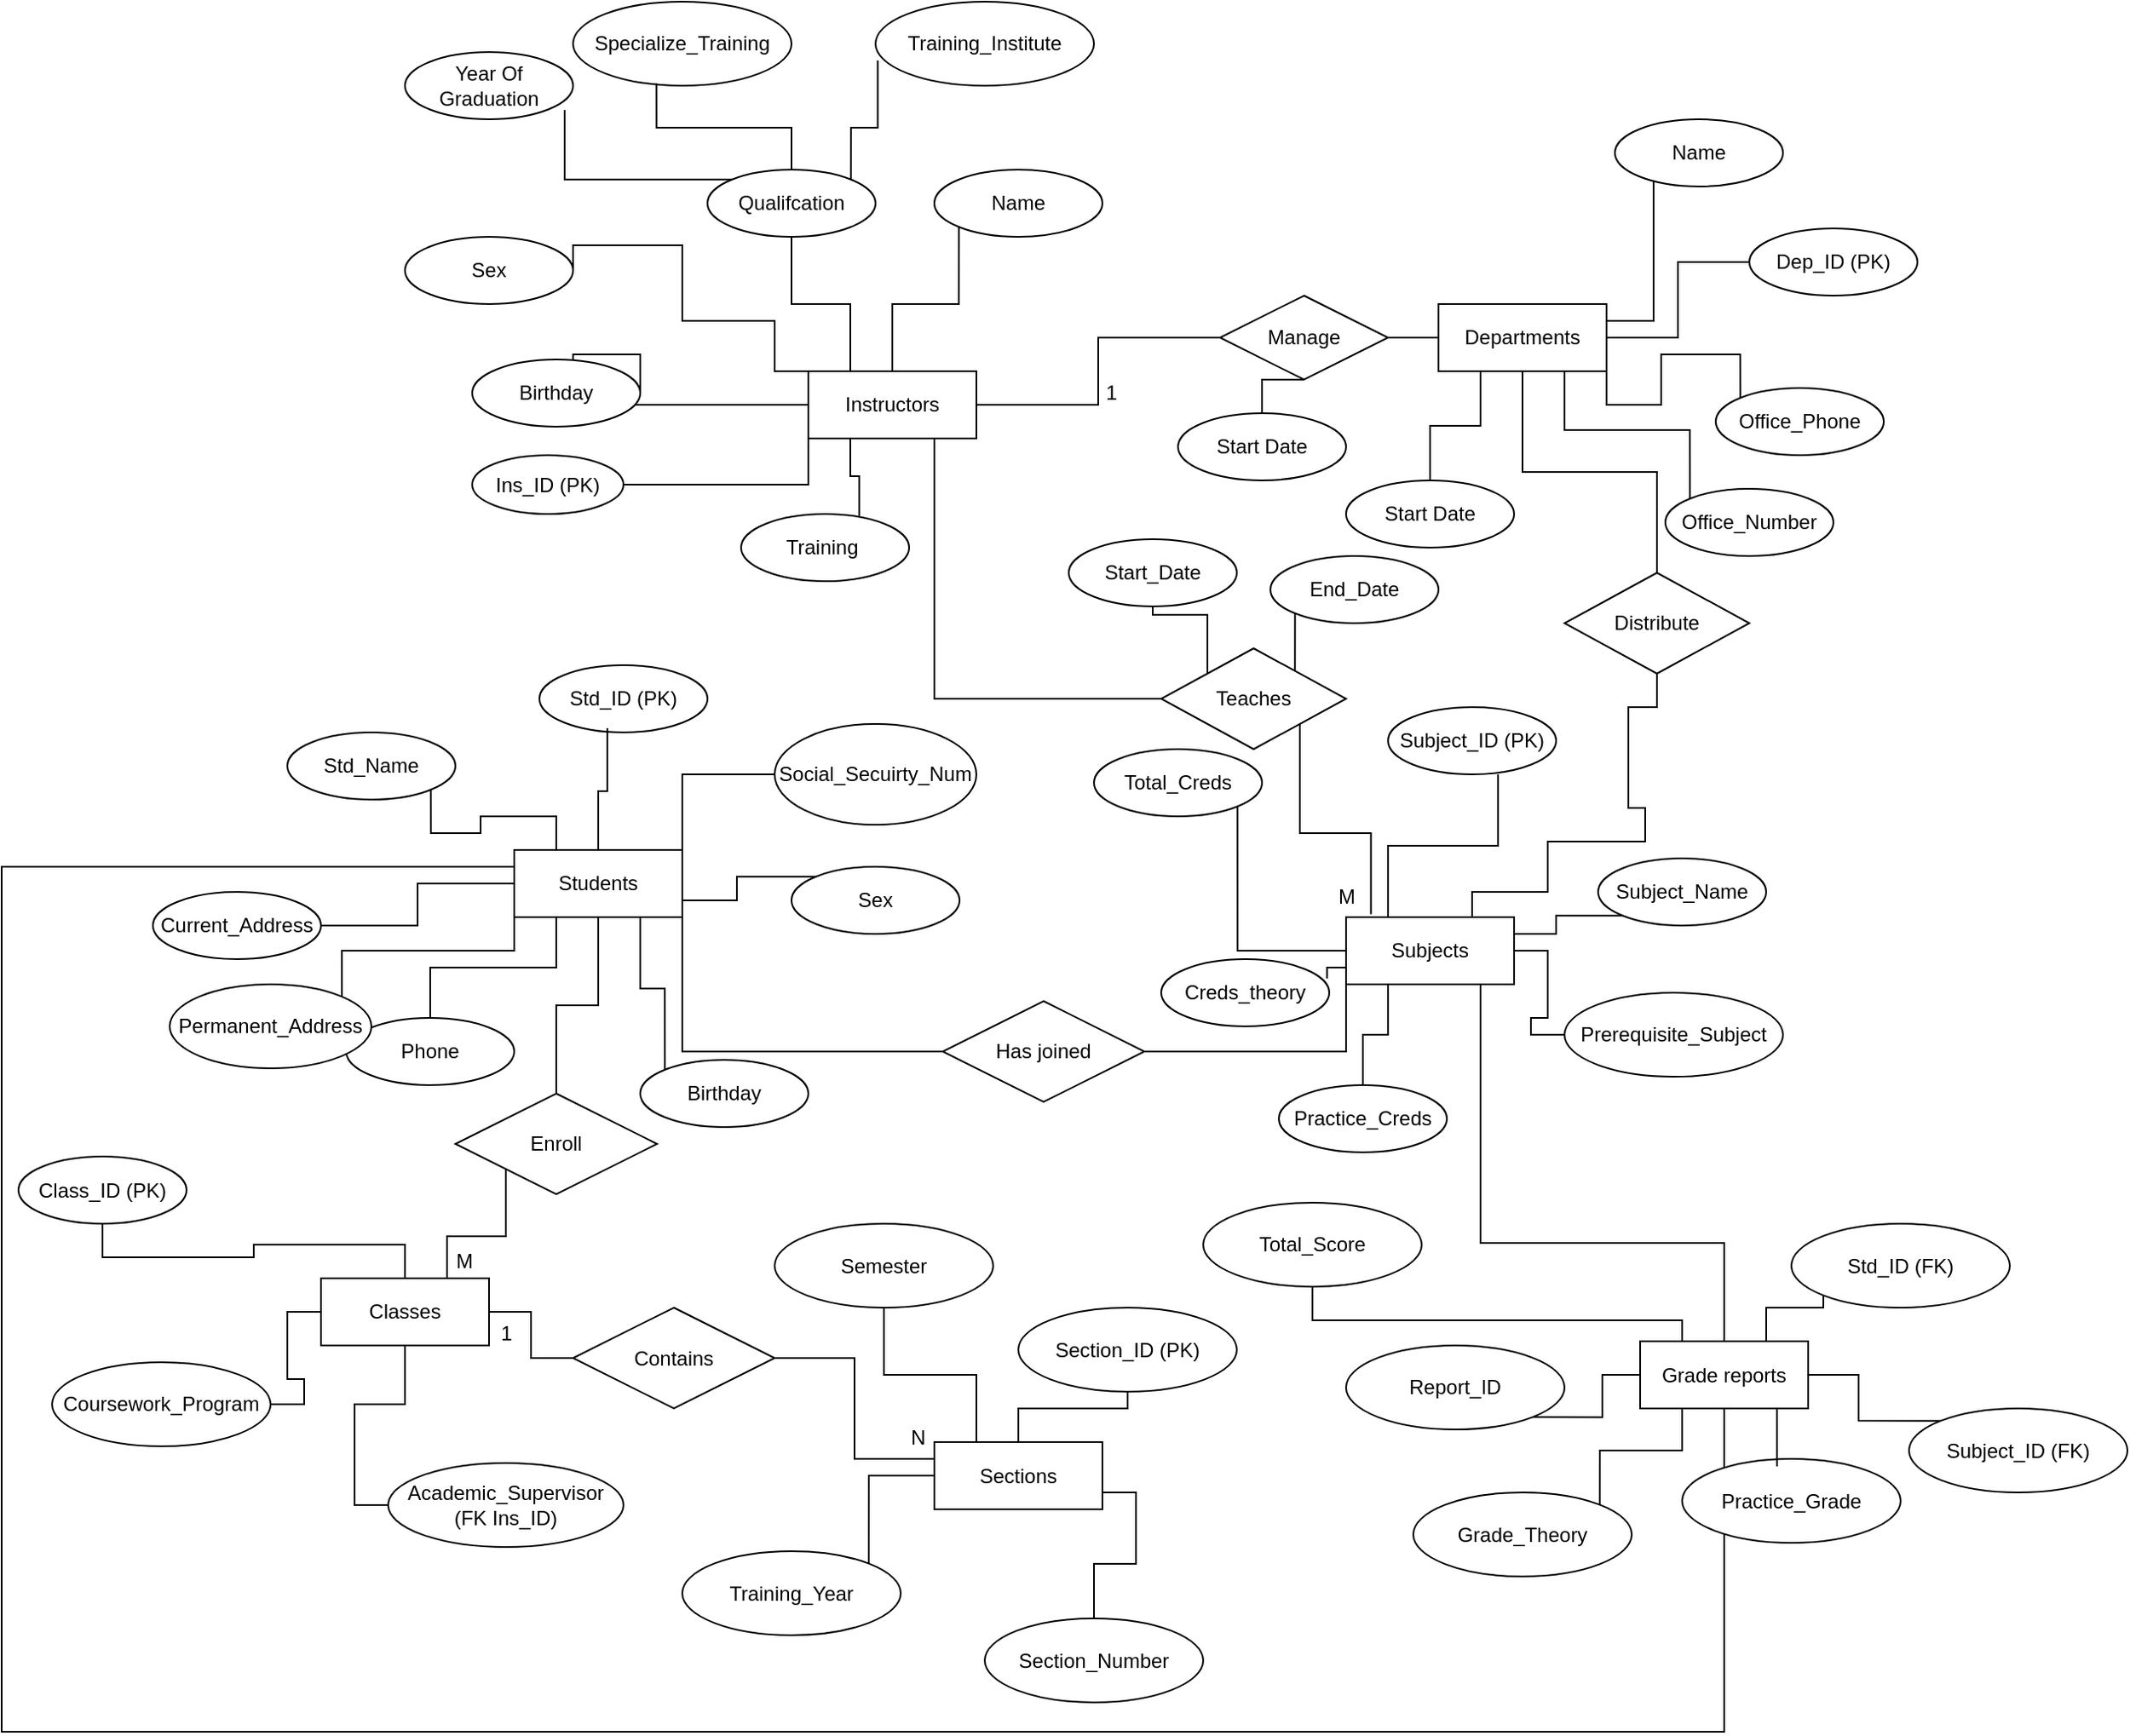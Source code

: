 <mxfile version="26.0.12">
  <diagram id="R2lEEEUBdFMjLlhIrx00" name="Page-1">
    <mxGraphModel dx="2465" dy="1005" grid="1" gridSize="10" guides="1" tooltips="1" connect="1" arrows="1" fold="1" page="1" pageScale="1" pageWidth="850" pageHeight="1100" math="0" shadow="0" extFonts="Permanent Marker^https://fonts.googleapis.com/css?family=Permanent+Marker">
      <root>
        <mxCell id="0" />
        <mxCell id="1" parent="0" />
        <mxCell id="OO_mj3jUhyiRYIfF3Iy0-61" style="edgeStyle=orthogonalEdgeStyle;rounded=0;orthogonalLoop=1;jettySize=auto;html=1;exitX=1;exitY=0.5;exitDx=0;exitDy=0;entryX=0;entryY=0.5;entryDx=0;entryDy=0;endArrow=none;startFill=0;" parent="1" source="b0n5neDOJTrzBqEPWJX2-1" target="b0n5neDOJTrzBqEPWJX2-7" edge="1">
          <mxGeometry relative="1" as="geometry" />
        </mxCell>
        <mxCell id="OO_mj3jUhyiRYIfF3Iy0-62" style="edgeStyle=orthogonalEdgeStyle;rounded=0;orthogonalLoop=1;jettySize=auto;html=1;exitX=1;exitY=1;exitDx=0;exitDy=0;entryX=0;entryY=0;entryDx=0;entryDy=0;endArrow=none;startFill=0;" parent="1" source="b0n5neDOJTrzBqEPWJX2-1" target="b0n5neDOJTrzBqEPWJX2-5" edge="1">
          <mxGeometry relative="1" as="geometry" />
        </mxCell>
        <mxCell id="OO_mj3jUhyiRYIfF3Iy0-63" style="edgeStyle=orthogonalEdgeStyle;rounded=0;orthogonalLoop=1;jettySize=auto;html=1;exitX=0.75;exitY=1;exitDx=0;exitDy=0;entryX=0;entryY=0;entryDx=0;entryDy=0;endArrow=none;startFill=0;" parent="1" source="b0n5neDOJTrzBqEPWJX2-1" target="b0n5neDOJTrzBqEPWJX2-6" edge="1">
          <mxGeometry relative="1" as="geometry" />
        </mxCell>
        <mxCell id="OO_mj3jUhyiRYIfF3Iy0-64" style="edgeStyle=orthogonalEdgeStyle;rounded=0;orthogonalLoop=1;jettySize=auto;html=1;exitX=0.25;exitY=1;exitDx=0;exitDy=0;entryX=0.5;entryY=0;entryDx=0;entryDy=0;endArrow=none;startFill=0;" parent="1" source="b0n5neDOJTrzBqEPWJX2-1" target="b0n5neDOJTrzBqEPWJX2-4" edge="1">
          <mxGeometry relative="1" as="geometry" />
        </mxCell>
        <mxCell id="F-f_jB7JB1qZvQwXc1-d-15" style="edgeStyle=orthogonalEdgeStyle;rounded=0;orthogonalLoop=1;jettySize=auto;html=1;exitX=0.5;exitY=1;exitDx=0;exitDy=0;entryX=0.5;entryY=0;entryDx=0;entryDy=0;endArrow=none;startFill=0;" parent="1" source="b0n5neDOJTrzBqEPWJX2-1" target="F-f_jB7JB1qZvQwXc1-d-14" edge="1">
          <mxGeometry relative="1" as="geometry" />
        </mxCell>
        <mxCell id="b0n5neDOJTrzBqEPWJX2-1" value="Departments" style="whiteSpace=wrap;html=1;align=center;" parent="1" vertex="1">
          <mxGeometry x="155" y="250" width="100" height="40" as="geometry" />
        </mxCell>
        <mxCell id="OO_mj3jUhyiRYIfF3Iy0-68" style="edgeStyle=orthogonalEdgeStyle;rounded=0;orthogonalLoop=1;jettySize=auto;html=1;exitX=0;exitY=0.5;exitDx=0;exitDy=0;endArrow=none;startFill=0;entryX=1;entryY=0.5;entryDx=0;entryDy=0;" parent="1" source="b0n5neDOJTrzBqEPWJX2-2" target="b0n5neDOJTrzBqEPWJX2-10" edge="1">
          <mxGeometry relative="1" as="geometry">
            <Array as="points">
              <mxPoint x="-360" y="310" />
              <mxPoint x="-360" y="280" />
            </Array>
          </mxGeometry>
        </mxCell>
        <mxCell id="OO_mj3jUhyiRYIfF3Iy0-69" style="edgeStyle=orthogonalEdgeStyle;rounded=0;orthogonalLoop=1;jettySize=auto;html=1;exitX=0;exitY=1;exitDx=0;exitDy=0;entryX=1;entryY=0.5;entryDx=0;entryDy=0;endArrow=none;startFill=0;" parent="1" source="b0n5neDOJTrzBqEPWJX2-2" target="b0n5neDOJTrzBqEPWJX2-11" edge="1">
          <mxGeometry relative="1" as="geometry" />
        </mxCell>
        <mxCell id="OO_mj3jUhyiRYIfF3Iy0-70" style="edgeStyle=orthogonalEdgeStyle;rounded=0;orthogonalLoop=1;jettySize=auto;html=1;exitX=0;exitY=0;exitDx=0;exitDy=0;entryX=1;entryY=0.5;entryDx=0;entryDy=0;endArrow=none;startFill=0;" parent="1" source="b0n5neDOJTrzBqEPWJX2-2" target="b0n5neDOJTrzBqEPWJX2-15" edge="1">
          <mxGeometry relative="1" as="geometry">
            <Array as="points">
              <mxPoint x="-240" y="290" />
              <mxPoint x="-240" y="260" />
              <mxPoint x="-295" y="260" />
              <mxPoint x="-295" y="215" />
            </Array>
          </mxGeometry>
        </mxCell>
        <mxCell id="OO_mj3jUhyiRYIfF3Iy0-71" style="edgeStyle=orthogonalEdgeStyle;rounded=0;orthogonalLoop=1;jettySize=auto;html=1;exitX=0.25;exitY=0;exitDx=0;exitDy=0;entryX=0.5;entryY=1;entryDx=0;entryDy=0;endArrow=none;startFill=0;" parent="1" source="b0n5neDOJTrzBqEPWJX2-2" target="b0n5neDOJTrzBqEPWJX2-16" edge="1">
          <mxGeometry relative="1" as="geometry" />
        </mxCell>
        <mxCell id="OO_mj3jUhyiRYIfF3Iy0-72" style="edgeStyle=orthogonalEdgeStyle;rounded=0;orthogonalLoop=1;jettySize=auto;html=1;exitX=0.5;exitY=0;exitDx=0;exitDy=0;entryX=0;entryY=1;entryDx=0;entryDy=0;endArrow=none;startFill=0;" parent="1" source="b0n5neDOJTrzBqEPWJX2-2" target="b0n5neDOJTrzBqEPWJX2-14" edge="1">
          <mxGeometry relative="1" as="geometry" />
        </mxCell>
        <mxCell id="b0n5neDOJTrzBqEPWJX2-2" value="Instructors" style="whiteSpace=wrap;html=1;align=center;" parent="1" vertex="1">
          <mxGeometry x="-220" y="290" width="100" height="40" as="geometry" />
        </mxCell>
        <mxCell id="b0n5neDOJTrzBqEPWJX2-4" value="Start Date" style="ellipse;whiteSpace=wrap;html=1;align=center;" parent="1" vertex="1">
          <mxGeometry x="100" y="355" width="100" height="40" as="geometry" />
        </mxCell>
        <mxCell id="b0n5neDOJTrzBqEPWJX2-5" value="Office_Phone" style="ellipse;whiteSpace=wrap;html=1;align=center;" parent="1" vertex="1">
          <mxGeometry x="320" y="300" width="100" height="40" as="geometry" />
        </mxCell>
        <mxCell id="b0n5neDOJTrzBqEPWJX2-6" value="Office_Number" style="ellipse;whiteSpace=wrap;html=1;align=center;" parent="1" vertex="1">
          <mxGeometry x="290" y="360" width="100" height="40" as="geometry" />
        </mxCell>
        <mxCell id="b0n5neDOJTrzBqEPWJX2-7" value="Dep_ID (PK)" style="ellipse;whiteSpace=wrap;html=1;align=center;" parent="1" vertex="1">
          <mxGeometry x="340" y="205" width="100" height="40" as="geometry" />
        </mxCell>
        <mxCell id="b0n5neDOJTrzBqEPWJX2-8" value="Name" style="ellipse;whiteSpace=wrap;html=1;align=center;" parent="1" vertex="1">
          <mxGeometry x="260" y="140" width="100" height="40" as="geometry" />
        </mxCell>
        <mxCell id="OO_mj3jUhyiRYIfF3Iy0-57" style="edgeStyle=orthogonalEdgeStyle;rounded=0;orthogonalLoop=1;jettySize=auto;html=1;exitX=0;exitY=0.5;exitDx=0;exitDy=0;entryX=1;entryY=0.5;entryDx=0;entryDy=0;endArrow=none;endFill=1;startFill=0;startArrow=none;" parent="1" source="b0n5neDOJTrzBqEPWJX2-9" target="b0n5neDOJTrzBqEPWJX2-2" edge="1">
          <mxGeometry relative="1" as="geometry" />
        </mxCell>
        <mxCell id="OO_mj3jUhyiRYIfF3Iy0-65" style="edgeStyle=orthogonalEdgeStyle;rounded=0;orthogonalLoop=1;jettySize=auto;html=1;exitX=0.5;exitY=1;exitDx=0;exitDy=0;entryX=0.5;entryY=0;entryDx=0;entryDy=0;endArrow=none;startFill=0;" parent="1" source="b0n5neDOJTrzBqEPWJX2-9" target="OO_mj3jUhyiRYIfF3Iy0-34" edge="1">
          <mxGeometry relative="1" as="geometry" />
        </mxCell>
        <mxCell id="F-f_jB7JB1qZvQwXc1-d-1" style="edgeStyle=orthogonalEdgeStyle;rounded=0;orthogonalLoop=1;jettySize=auto;html=1;exitX=1;exitY=0.5;exitDx=0;exitDy=0;entryX=0;entryY=0.5;entryDx=0;entryDy=0;endArrow=none;startFill=0;" parent="1" source="b0n5neDOJTrzBqEPWJX2-9" target="b0n5neDOJTrzBqEPWJX2-1" edge="1">
          <mxGeometry relative="1" as="geometry" />
        </mxCell>
        <mxCell id="b0n5neDOJTrzBqEPWJX2-9" value="Manage" style="shape=rhombus;perimeter=rhombusPerimeter;whiteSpace=wrap;html=1;align=center;" parent="1" vertex="1">
          <mxGeometry x="25" y="245" width="100" height="50" as="geometry" />
        </mxCell>
        <mxCell id="b0n5neDOJTrzBqEPWJX2-10" value="Birthday" style="ellipse;whiteSpace=wrap;html=1;align=center;" parent="1" vertex="1">
          <mxGeometry x="-420" y="283" width="100" height="40" as="geometry" />
        </mxCell>
        <mxCell id="b0n5neDOJTrzBqEPWJX2-11" value="Ins_ID (PK)" style="ellipse;whiteSpace=wrap;html=1;align=center;" parent="1" vertex="1">
          <mxGeometry x="-420" y="340" width="90" height="35" as="geometry" />
        </mxCell>
        <mxCell id="b0n5neDOJTrzBqEPWJX2-12" value="Creds_theory" style="ellipse;whiteSpace=wrap;html=1;align=center;" parent="1" vertex="1">
          <mxGeometry x="-10" y="640" width="100" height="40" as="geometry" />
        </mxCell>
        <mxCell id="b0n5neDOJTrzBqEPWJX2-13" value="Training&amp;nbsp;" style="ellipse;whiteSpace=wrap;html=1;align=center;" parent="1" vertex="1">
          <mxGeometry x="-260" y="375" width="100" height="40" as="geometry" />
        </mxCell>
        <mxCell id="b0n5neDOJTrzBqEPWJX2-14" value="Name" style="ellipse;whiteSpace=wrap;html=1;align=center;" parent="1" vertex="1">
          <mxGeometry x="-145" y="170" width="100" height="40" as="geometry" />
        </mxCell>
        <mxCell id="b0n5neDOJTrzBqEPWJX2-15" value="Sex" style="ellipse;whiteSpace=wrap;html=1;align=center;" parent="1" vertex="1">
          <mxGeometry x="-460" y="210" width="100" height="40" as="geometry" />
        </mxCell>
        <mxCell id="b0n5neDOJTrzBqEPWJX2-16" value="Qualifcation" style="ellipse;whiteSpace=wrap;html=1;align=center;" parent="1" vertex="1">
          <mxGeometry x="-280" y="170" width="100" height="40" as="geometry" />
        </mxCell>
        <mxCell id="b0n5neDOJTrzBqEPWJX2-17" value="Current_Address" style="ellipse;whiteSpace=wrap;html=1;align=center;" parent="1" vertex="1">
          <mxGeometry x="-610" y="600" width="100" height="40" as="geometry" />
        </mxCell>
        <mxCell id="OO_mj3jUhyiRYIfF3Iy0-22" style="edgeStyle=orthogonalEdgeStyle;rounded=0;orthogonalLoop=1;jettySize=auto;html=1;exitX=0.25;exitY=0;exitDx=0;exitDy=0;entryX=1;entryY=1;entryDx=0;entryDy=0;endArrow=none;startFill=0;" parent="1" source="OO_mj3jUhyiRYIfF3Iy0-8" target="OO_mj3jUhyiRYIfF3Iy0-19" edge="1">
          <mxGeometry relative="1" as="geometry" />
        </mxCell>
        <mxCell id="OO_mj3jUhyiRYIfF3Iy0-23" style="edgeStyle=orthogonalEdgeStyle;rounded=0;orthogonalLoop=1;jettySize=auto;html=1;exitX=0;exitY=0.5;exitDx=0;exitDy=0;entryX=1;entryY=0.5;entryDx=0;entryDy=0;endArrow=none;startFill=0;" parent="1" source="OO_mj3jUhyiRYIfF3Iy0-8" target="b0n5neDOJTrzBqEPWJX2-17" edge="1">
          <mxGeometry relative="1" as="geometry" />
        </mxCell>
        <mxCell id="OO_mj3jUhyiRYIfF3Iy0-24" style="edgeStyle=orthogonalEdgeStyle;rounded=0;orthogonalLoop=1;jettySize=auto;html=1;exitX=0;exitY=1;exitDx=0;exitDy=0;entryX=1;entryY=0;entryDx=0;entryDy=0;endArrow=none;startFill=0;" parent="1" source="OO_mj3jUhyiRYIfF3Iy0-8" target="OO_mj3jUhyiRYIfF3Iy0-18" edge="1">
          <mxGeometry relative="1" as="geometry" />
        </mxCell>
        <mxCell id="OO_mj3jUhyiRYIfF3Iy0-25" style="edgeStyle=orthogonalEdgeStyle;rounded=0;orthogonalLoop=1;jettySize=auto;html=1;exitX=0.25;exitY=1;exitDx=0;exitDy=0;entryX=0.5;entryY=0;entryDx=0;entryDy=0;endArrow=none;startFill=0;" parent="1" source="OO_mj3jUhyiRYIfF3Iy0-8" target="OO_mj3jUhyiRYIfF3Iy0-15" edge="1">
          <mxGeometry relative="1" as="geometry" />
        </mxCell>
        <mxCell id="OO_mj3jUhyiRYIfF3Iy0-26" style="edgeStyle=orthogonalEdgeStyle;rounded=0;orthogonalLoop=1;jettySize=auto;html=1;exitX=0.75;exitY=1;exitDx=0;exitDy=0;entryX=0;entryY=0;entryDx=0;entryDy=0;endArrow=none;startFill=0;" parent="1" source="OO_mj3jUhyiRYIfF3Iy0-8" target="OO_mj3jUhyiRYIfF3Iy0-20" edge="1">
          <mxGeometry relative="1" as="geometry" />
        </mxCell>
        <mxCell id="OO_mj3jUhyiRYIfF3Iy0-27" style="edgeStyle=orthogonalEdgeStyle;rounded=0;orthogonalLoop=1;jettySize=auto;html=1;exitX=1;exitY=0.75;exitDx=0;exitDy=0;entryX=0;entryY=0;entryDx=0;entryDy=0;endArrow=none;startFill=0;" parent="1" source="OO_mj3jUhyiRYIfF3Iy0-8" target="OO_mj3jUhyiRYIfF3Iy0-17" edge="1">
          <mxGeometry relative="1" as="geometry" />
        </mxCell>
        <mxCell id="OO_mj3jUhyiRYIfF3Iy0-28" style="edgeStyle=orthogonalEdgeStyle;rounded=0;orthogonalLoop=1;jettySize=auto;html=1;exitX=1;exitY=0;exitDx=0;exitDy=0;entryX=0;entryY=0.5;entryDx=0;entryDy=0;endArrow=none;startFill=0;" parent="1" source="OO_mj3jUhyiRYIfF3Iy0-8" target="OO_mj3jUhyiRYIfF3Iy0-14" edge="1">
          <mxGeometry relative="1" as="geometry" />
        </mxCell>
        <mxCell id="OO_mj3jUhyiRYIfF3Iy0-88" style="edgeStyle=orthogonalEdgeStyle;rounded=0;orthogonalLoop=1;jettySize=auto;html=1;exitX=0.5;exitY=1;exitDx=0;exitDy=0;entryX=0.5;entryY=0;entryDx=0;entryDy=0;endArrow=none;startFill=0;" parent="1" source="OO_mj3jUhyiRYIfF3Iy0-8" target="OO_mj3jUhyiRYIfF3Iy0-85" edge="1">
          <mxGeometry relative="1" as="geometry" />
        </mxCell>
        <mxCell id="F-f_jB7JB1qZvQwXc1-d-33" style="edgeStyle=orthogonalEdgeStyle;rounded=0;orthogonalLoop=1;jettySize=auto;html=1;exitX=1;exitY=1;exitDx=0;exitDy=0;entryX=0;entryY=0.5;entryDx=0;entryDy=0;endArrow=none;startFill=0;" parent="1" source="OO_mj3jUhyiRYIfF3Iy0-8" target="F-f_jB7JB1qZvQwXc1-d-32" edge="1">
          <mxGeometry relative="1" as="geometry" />
        </mxCell>
        <mxCell id="MJ_0r-HzBqv12_XJvgxM-2" style="edgeStyle=orthogonalEdgeStyle;rounded=0;orthogonalLoop=1;jettySize=auto;html=1;exitX=0;exitY=0.25;exitDx=0;exitDy=0;entryX=0.5;entryY=1;entryDx=0;entryDy=0;endArrow=none;startFill=0;" edge="1" parent="1" source="OO_mj3jUhyiRYIfF3Iy0-8" target="OO_mj3jUhyiRYIfF3Iy0-11">
          <mxGeometry relative="1" as="geometry">
            <mxPoint x="320" y="1160" as="targetPoint" />
            <mxPoint x="-395" y="580" as="sourcePoint" />
            <Array as="points">
              <mxPoint x="-700" y="585" />
              <mxPoint x="-700" y="1100" />
              <mxPoint x="325" y="1100" />
            </Array>
          </mxGeometry>
        </mxCell>
        <mxCell id="OO_mj3jUhyiRYIfF3Iy0-8" value="Students" style="whiteSpace=wrap;html=1;align=center;" parent="1" vertex="1">
          <mxGeometry x="-395" y="575" width="100" height="40" as="geometry" />
        </mxCell>
        <mxCell id="OO_mj3jUhyiRYIfF3Iy0-73" style="edgeStyle=orthogonalEdgeStyle;rounded=0;orthogonalLoop=1;jettySize=auto;html=1;exitX=1;exitY=0.5;exitDx=0;exitDy=0;entryX=0;entryY=0.5;entryDx=0;entryDy=0;endArrow=none;startFill=0;" parent="1" source="OO_mj3jUhyiRYIfF3Iy0-9" target="OO_mj3jUhyiRYIfF3Iy0-32" edge="1">
          <mxGeometry relative="1" as="geometry" />
        </mxCell>
        <mxCell id="OO_mj3jUhyiRYIfF3Iy0-74" style="edgeStyle=orthogonalEdgeStyle;rounded=0;orthogonalLoop=1;jettySize=auto;html=1;exitX=1;exitY=0.25;exitDx=0;exitDy=0;entryX=0;entryY=1;entryDx=0;entryDy=0;endArrow=none;startFill=0;" parent="1" source="OO_mj3jUhyiRYIfF3Iy0-9" target="OO_mj3jUhyiRYIfF3Iy0-35" edge="1">
          <mxGeometry relative="1" as="geometry" />
        </mxCell>
        <mxCell id="OO_mj3jUhyiRYIfF3Iy0-76" style="edgeStyle=orthogonalEdgeStyle;rounded=0;orthogonalLoop=1;jettySize=auto;html=1;exitX=0;exitY=0.5;exitDx=0;exitDy=0;entryX=1;entryY=1;entryDx=0;entryDy=0;endArrow=none;startFill=0;" parent="1" source="OO_mj3jUhyiRYIfF3Iy0-9" target="OO_mj3jUhyiRYIfF3Iy0-30" edge="1">
          <mxGeometry relative="1" as="geometry" />
        </mxCell>
        <mxCell id="OO_mj3jUhyiRYIfF3Iy0-78" style="edgeStyle=orthogonalEdgeStyle;rounded=0;orthogonalLoop=1;jettySize=auto;html=1;exitX=0.25;exitY=1;exitDx=0;exitDy=0;entryX=0.5;entryY=0;entryDx=0;entryDy=0;endArrow=none;startFill=0;" parent="1" source="OO_mj3jUhyiRYIfF3Iy0-9" target="OO_mj3jUhyiRYIfF3Iy0-31" edge="1">
          <mxGeometry relative="1" as="geometry" />
        </mxCell>
        <mxCell id="OO_mj3jUhyiRYIfF3Iy0-9" value="Subjects" style="whiteSpace=wrap;html=1;align=center;" parent="1" vertex="1">
          <mxGeometry x="100" y="615" width="100" height="40" as="geometry" />
        </mxCell>
        <mxCell id="OO_mj3jUhyiRYIfF3Iy0-43" style="edgeStyle=orthogonalEdgeStyle;rounded=0;orthogonalLoop=1;jettySize=auto;html=1;exitX=0;exitY=0.5;exitDx=0;exitDy=0;entryX=1;entryY=0.5;entryDx=0;entryDy=0;endArrow=none;startFill=0;" parent="1" source="OO_mj3jUhyiRYIfF3Iy0-10" target="OO_mj3jUhyiRYIfF3Iy0-37" edge="1">
          <mxGeometry relative="1" as="geometry" />
        </mxCell>
        <mxCell id="OO_mj3jUhyiRYIfF3Iy0-44" style="edgeStyle=orthogonalEdgeStyle;rounded=0;orthogonalLoop=1;jettySize=auto;html=1;exitX=0.5;exitY=0;exitDx=0;exitDy=0;endArrow=none;startFill=0;" parent="1" source="OO_mj3jUhyiRYIfF3Iy0-10" target="OO_mj3jUhyiRYIfF3Iy0-36" edge="1">
          <mxGeometry relative="1" as="geometry" />
        </mxCell>
        <mxCell id="OO_mj3jUhyiRYIfF3Iy0-45" style="edgeStyle=orthogonalEdgeStyle;rounded=0;orthogonalLoop=1;jettySize=auto;html=1;exitX=0.5;exitY=1;exitDx=0;exitDy=0;entryX=0;entryY=0.5;entryDx=0;entryDy=0;endArrow=none;startFill=0;" parent="1" source="OO_mj3jUhyiRYIfF3Iy0-10" target="OO_mj3jUhyiRYIfF3Iy0-38" edge="1">
          <mxGeometry relative="1" as="geometry" />
        </mxCell>
        <mxCell id="F-f_jB7JB1qZvQwXc1-d-28" style="edgeStyle=orthogonalEdgeStyle;rounded=0;orthogonalLoop=1;jettySize=auto;html=1;exitX=1;exitY=0.5;exitDx=0;exitDy=0;entryX=0;entryY=0.5;entryDx=0;entryDy=0;endArrow=none;startFill=0;" parent="1" source="OO_mj3jUhyiRYIfF3Iy0-10" target="F-f_jB7JB1qZvQwXc1-d-27" edge="1">
          <mxGeometry relative="1" as="geometry" />
        </mxCell>
        <mxCell id="OO_mj3jUhyiRYIfF3Iy0-10" value="Classes" style="whiteSpace=wrap;html=1;align=center;" parent="1" vertex="1">
          <mxGeometry x="-510" y="830" width="100" height="40" as="geometry" />
        </mxCell>
        <mxCell id="OO_mj3jUhyiRYIfF3Iy0-79" style="edgeStyle=orthogonalEdgeStyle;rounded=0;orthogonalLoop=1;jettySize=auto;html=1;exitX=0.25;exitY=0;exitDx=0;exitDy=0;entryX=0.5;entryY=1;entryDx=0;entryDy=0;endArrow=none;endFill=1;startFill=0;" parent="1" source="OO_mj3jUhyiRYIfF3Iy0-11" target="OO_mj3jUhyiRYIfF3Iy0-51" edge="1">
          <mxGeometry relative="1" as="geometry">
            <Array as="points">
              <mxPoint x="300" y="855" />
              <mxPoint x="80" y="855" />
            </Array>
          </mxGeometry>
        </mxCell>
        <mxCell id="OO_mj3jUhyiRYIfF3Iy0-80" style="edgeStyle=orthogonalEdgeStyle;rounded=0;orthogonalLoop=1;jettySize=auto;html=1;exitX=0.75;exitY=0;exitDx=0;exitDy=0;entryX=0;entryY=1;entryDx=0;entryDy=0;endArrow=none;endFill=1;startFill=0;" parent="1" source="OO_mj3jUhyiRYIfF3Iy0-11" target="OO_mj3jUhyiRYIfF3Iy0-52" edge="1">
          <mxGeometry relative="1" as="geometry" />
        </mxCell>
        <mxCell id="OO_mj3jUhyiRYIfF3Iy0-81" style="edgeStyle=orthogonalEdgeStyle;rounded=0;orthogonalLoop=1;jettySize=auto;html=1;exitX=1;exitY=0.5;exitDx=0;exitDy=0;entryX=0;entryY=0;entryDx=0;entryDy=0;endArrow=none;endFill=1;startFill=0;" parent="1" source="OO_mj3jUhyiRYIfF3Iy0-11" target="OO_mj3jUhyiRYIfF3Iy0-55" edge="1">
          <mxGeometry relative="1" as="geometry" />
        </mxCell>
        <mxCell id="OO_mj3jUhyiRYIfF3Iy0-84" style="edgeStyle=orthogonalEdgeStyle;rounded=0;orthogonalLoop=1;jettySize=auto;html=1;exitX=0;exitY=0.5;exitDx=0;exitDy=0;entryX=1;entryY=1;entryDx=0;entryDy=0;endArrow=none;endFill=1;startFill=0;" parent="1" source="OO_mj3jUhyiRYIfF3Iy0-11" target="OO_mj3jUhyiRYIfF3Iy0-54" edge="1">
          <mxGeometry relative="1" as="geometry" />
        </mxCell>
        <mxCell id="MJ_0r-HzBqv12_XJvgxM-3" style="edgeStyle=orthogonalEdgeStyle;rounded=0;orthogonalLoop=1;jettySize=auto;html=1;exitX=0.5;exitY=0;exitDx=0;exitDy=0;entryX=0.75;entryY=1;entryDx=0;entryDy=0;endArrow=none;startFill=0;" edge="1" parent="1" source="OO_mj3jUhyiRYIfF3Iy0-11" target="OO_mj3jUhyiRYIfF3Iy0-9">
          <mxGeometry relative="1" as="geometry">
            <mxPoint x="190" y="655" as="targetPoint" />
            <Array as="points">
              <mxPoint x="325" y="809" />
              <mxPoint x="180" y="809" />
              <mxPoint x="180" y="655" />
            </Array>
          </mxGeometry>
        </mxCell>
        <mxCell id="OO_mj3jUhyiRYIfF3Iy0-11" value="Grade reports" style="whiteSpace=wrap;html=1;align=center;" parent="1" vertex="1">
          <mxGeometry x="275" y="867.5" width="100" height="40" as="geometry" />
        </mxCell>
        <mxCell id="OO_mj3jUhyiRYIfF3Iy0-46" style="edgeStyle=orthogonalEdgeStyle;rounded=0;orthogonalLoop=1;jettySize=auto;html=1;exitX=0.25;exitY=0;exitDx=0;exitDy=0;endArrow=none;startFill=0;" parent="1" source="OO_mj3jUhyiRYIfF3Iy0-12" target="OO_mj3jUhyiRYIfF3Iy0-42" edge="1">
          <mxGeometry relative="1" as="geometry" />
        </mxCell>
        <mxCell id="OO_mj3jUhyiRYIfF3Iy0-47" style="edgeStyle=orthogonalEdgeStyle;rounded=0;orthogonalLoop=1;jettySize=auto;html=1;exitX=0.5;exitY=0;exitDx=0;exitDy=0;endArrow=none;startFill=0;" parent="1" source="OO_mj3jUhyiRYIfF3Iy0-12" target="OO_mj3jUhyiRYIfF3Iy0-41" edge="1">
          <mxGeometry relative="1" as="geometry" />
        </mxCell>
        <mxCell id="OO_mj3jUhyiRYIfF3Iy0-48" style="edgeStyle=orthogonalEdgeStyle;rounded=0;orthogonalLoop=1;jettySize=auto;html=1;exitX=1;exitY=0.75;exitDx=0;exitDy=0;endArrow=none;startFill=0;" parent="1" source="OO_mj3jUhyiRYIfF3Iy0-12" target="OO_mj3jUhyiRYIfF3Iy0-40" edge="1">
          <mxGeometry relative="1" as="geometry" />
        </mxCell>
        <mxCell id="OO_mj3jUhyiRYIfF3Iy0-49" style="edgeStyle=orthogonalEdgeStyle;rounded=0;orthogonalLoop=1;jettySize=auto;html=1;exitX=0;exitY=0.5;exitDx=0;exitDy=0;entryX=1;entryY=0;entryDx=0;entryDy=0;endArrow=none;startFill=0;" parent="1" source="OO_mj3jUhyiRYIfF3Iy0-12" target="OO_mj3jUhyiRYIfF3Iy0-39" edge="1">
          <mxGeometry relative="1" as="geometry" />
        </mxCell>
        <mxCell id="OO_mj3jUhyiRYIfF3Iy0-12" value="Sections" style="whiteSpace=wrap;html=1;align=center;" parent="1" vertex="1">
          <mxGeometry x="-145" y="927.5" width="100" height="40" as="geometry" />
        </mxCell>
        <mxCell id="OO_mj3jUhyiRYIfF3Iy0-13" value="Year Of Graduation" style="ellipse;whiteSpace=wrap;html=1;align=center;" parent="1" vertex="1">
          <mxGeometry x="-460" y="100" width="100" height="40" as="geometry" />
        </mxCell>
        <mxCell id="OO_mj3jUhyiRYIfF3Iy0-14" value="Social_Secuirty_Num" style="ellipse;whiteSpace=wrap;html=1;align=center;" parent="1" vertex="1">
          <mxGeometry x="-240" y="500" width="120" height="60" as="geometry" />
        </mxCell>
        <mxCell id="OO_mj3jUhyiRYIfF3Iy0-15" value="Phone" style="ellipse;whiteSpace=wrap;html=1;align=center;" parent="1" vertex="1">
          <mxGeometry x="-495" y="675" width="100" height="40" as="geometry" />
        </mxCell>
        <mxCell id="OO_mj3jUhyiRYIfF3Iy0-16" value="Std_ID (PK)" style="ellipse;whiteSpace=wrap;html=1;align=center;" parent="1" vertex="1">
          <mxGeometry x="-380" y="465" width="100" height="40" as="geometry" />
        </mxCell>
        <mxCell id="OO_mj3jUhyiRYIfF3Iy0-17" value="Sex" style="ellipse;whiteSpace=wrap;html=1;align=center;" parent="1" vertex="1">
          <mxGeometry x="-230" y="585" width="100" height="40" as="geometry" />
        </mxCell>
        <mxCell id="OO_mj3jUhyiRYIfF3Iy0-18" value="Permanent_Address" style="ellipse;whiteSpace=wrap;html=1;align=center;" parent="1" vertex="1">
          <mxGeometry x="-600" y="655" width="120" height="50" as="geometry" />
        </mxCell>
        <mxCell id="OO_mj3jUhyiRYIfF3Iy0-19" value="Std_Name" style="ellipse;whiteSpace=wrap;html=1;align=center;" parent="1" vertex="1">
          <mxGeometry x="-530" y="505" width="100" height="40" as="geometry" />
        </mxCell>
        <mxCell id="OO_mj3jUhyiRYIfF3Iy0-20" value="Birthday" style="ellipse;whiteSpace=wrap;html=1;align=center;" parent="1" vertex="1">
          <mxGeometry x="-320" y="700" width="100" height="40" as="geometry" />
        </mxCell>
        <mxCell id="OO_mj3jUhyiRYIfF3Iy0-21" style="edgeStyle=orthogonalEdgeStyle;rounded=0;orthogonalLoop=1;jettySize=auto;html=1;exitX=0.5;exitY=0;exitDx=0;exitDy=0;entryX=0.404;entryY=0.938;entryDx=0;entryDy=0;entryPerimeter=0;endArrow=none;startFill=0;" parent="1" source="OO_mj3jUhyiRYIfF3Iy0-8" target="OO_mj3jUhyiRYIfF3Iy0-16" edge="1">
          <mxGeometry relative="1" as="geometry" />
        </mxCell>
        <mxCell id="OO_mj3jUhyiRYIfF3Iy0-30" value="Total_Creds" style="ellipse;whiteSpace=wrap;html=1;align=center;" parent="1" vertex="1">
          <mxGeometry x="-50" y="515" width="100" height="40" as="geometry" />
        </mxCell>
        <mxCell id="OO_mj3jUhyiRYIfF3Iy0-31" value="Practice_Creds" style="ellipse;whiteSpace=wrap;html=1;align=center;" parent="1" vertex="1">
          <mxGeometry x="60" y="715" width="100" height="40" as="geometry" />
        </mxCell>
        <mxCell id="OO_mj3jUhyiRYIfF3Iy0-32" value="Prerequisite_Subject" style="ellipse;whiteSpace=wrap;html=1;align=center;" parent="1" vertex="1">
          <mxGeometry x="230" y="660" width="130" height="50" as="geometry" />
        </mxCell>
        <mxCell id="F-f_jB7JB1qZvQwXc1-d-4" style="edgeStyle=orthogonalEdgeStyle;rounded=0;orthogonalLoop=1;jettySize=auto;html=1;exitX=0.148;exitY=-0.045;exitDx=0;exitDy=0;entryX=1;entryY=1;entryDx=0;entryDy=0;endArrow=none;startFill=0;exitPerimeter=0;" parent="1" source="OO_mj3jUhyiRYIfF3Iy0-9" target="F-f_jB7JB1qZvQwXc1-d-2" edge="1">
          <mxGeometry relative="1" as="geometry" />
        </mxCell>
        <mxCell id="OO_mj3jUhyiRYIfF3Iy0-33" value="Subject_ID (PK)" style="ellipse;whiteSpace=wrap;html=1;align=center;" parent="1" vertex="1">
          <mxGeometry x="125" y="490" width="100" height="40" as="geometry" />
        </mxCell>
        <mxCell id="OO_mj3jUhyiRYIfF3Iy0-34" value="Start Date" style="ellipse;whiteSpace=wrap;html=1;align=center;" parent="1" vertex="1">
          <mxGeometry y="315" width="100" height="40" as="geometry" />
        </mxCell>
        <mxCell id="OO_mj3jUhyiRYIfF3Iy0-35" value="Subject_Name" style="ellipse;whiteSpace=wrap;html=1;align=center;" parent="1" vertex="1">
          <mxGeometry x="250" y="580" width="100" height="40" as="geometry" />
        </mxCell>
        <mxCell id="OO_mj3jUhyiRYIfF3Iy0-36" value="Class_ID (PK)" style="ellipse;whiteSpace=wrap;html=1;align=center;" parent="1" vertex="1">
          <mxGeometry x="-690" y="757.5" width="100" height="40" as="geometry" />
        </mxCell>
        <mxCell id="OO_mj3jUhyiRYIfF3Iy0-37" value="Coursework_Program" style="ellipse;whiteSpace=wrap;html=1;align=center;" parent="1" vertex="1">
          <mxGeometry x="-670" y="880" width="130" height="50" as="geometry" />
        </mxCell>
        <mxCell id="OO_mj3jUhyiRYIfF3Iy0-38" value="Academic_Supervisor (FK Ins_ID)" style="ellipse;whiteSpace=wrap;html=1;align=center;" parent="1" vertex="1">
          <mxGeometry x="-470" y="940" width="140" height="50" as="geometry" />
        </mxCell>
        <mxCell id="OO_mj3jUhyiRYIfF3Iy0-39" value="Training_Year" style="ellipse;whiteSpace=wrap;html=1;align=center;" parent="1" vertex="1">
          <mxGeometry x="-295" y="992.5" width="130" height="50" as="geometry" />
        </mxCell>
        <mxCell id="OO_mj3jUhyiRYIfF3Iy0-40" value="Section_Number" style="ellipse;whiteSpace=wrap;html=1;align=center;" parent="1" vertex="1">
          <mxGeometry x="-115" y="1032.5" width="130" height="50" as="geometry" />
        </mxCell>
        <mxCell id="OO_mj3jUhyiRYIfF3Iy0-41" value="Section_ID (PK)" style="ellipse;whiteSpace=wrap;html=1;align=center;" parent="1" vertex="1">
          <mxGeometry x="-95" y="847.5" width="130" height="50" as="geometry" />
        </mxCell>
        <mxCell id="OO_mj3jUhyiRYIfF3Iy0-42" value="Semester" style="ellipse;whiteSpace=wrap;html=1;align=center;" parent="1" vertex="1">
          <mxGeometry x="-240" y="797.5" width="130" height="50" as="geometry" />
        </mxCell>
        <mxCell id="OO_mj3jUhyiRYIfF3Iy0-50" value="Grade_Theory" style="ellipse;whiteSpace=wrap;html=1;align=center;" parent="1" vertex="1">
          <mxGeometry x="140" y="957.5" width="130" height="50" as="geometry" />
        </mxCell>
        <mxCell id="OO_mj3jUhyiRYIfF3Iy0-51" value="Total_Score" style="ellipse;whiteSpace=wrap;html=1;align=center;" parent="1" vertex="1">
          <mxGeometry x="15" y="785" width="130" height="50" as="geometry" />
        </mxCell>
        <mxCell id="OO_mj3jUhyiRYIfF3Iy0-52" value="Std_ID (FK)" style="ellipse;whiteSpace=wrap;html=1;align=center;" parent="1" vertex="1">
          <mxGeometry x="365" y="797.5" width="130" height="50" as="geometry" />
        </mxCell>
        <mxCell id="OO_mj3jUhyiRYIfF3Iy0-53" value="Practice_Grade" style="ellipse;whiteSpace=wrap;html=1;align=center;" parent="1" vertex="1">
          <mxGeometry x="300" y="937.5" width="130" height="50" as="geometry" />
        </mxCell>
        <mxCell id="OO_mj3jUhyiRYIfF3Iy0-54" value="Report_ID" style="ellipse;whiteSpace=wrap;html=1;align=center;" parent="1" vertex="1">
          <mxGeometry x="100" y="870" width="130" height="50" as="geometry" />
        </mxCell>
        <mxCell id="OO_mj3jUhyiRYIfF3Iy0-55" value="Subject_ID (FK)" style="ellipse;whiteSpace=wrap;html=1;align=center;" parent="1" vertex="1">
          <mxGeometry x="435" y="907.5" width="130" height="50" as="geometry" />
        </mxCell>
        <mxCell id="OO_mj3jUhyiRYIfF3Iy0-59" style="edgeStyle=orthogonalEdgeStyle;rounded=0;orthogonalLoop=1;jettySize=auto;html=1;exitX=1;exitY=0.25;exitDx=0;exitDy=0;entryX=0.23;entryY=0.92;entryDx=0;entryDy=0;entryPerimeter=0;endArrow=none;startFill=0;" parent="1" source="b0n5neDOJTrzBqEPWJX2-1" target="b0n5neDOJTrzBqEPWJX2-8" edge="1">
          <mxGeometry relative="1" as="geometry" />
        </mxCell>
        <mxCell id="OO_mj3jUhyiRYIfF3Iy0-66" style="edgeStyle=orthogonalEdgeStyle;rounded=0;orthogonalLoop=1;jettySize=auto;html=1;exitX=0.25;exitY=1;exitDx=0;exitDy=0;entryX=0.703;entryY=0.032;entryDx=0;entryDy=0;entryPerimeter=0;endArrow=none;startFill=0;" parent="1" source="b0n5neDOJTrzBqEPWJX2-2" target="b0n5neDOJTrzBqEPWJX2-13" edge="1">
          <mxGeometry relative="1" as="geometry" />
        </mxCell>
        <mxCell id="OO_mj3jUhyiRYIfF3Iy0-75" style="edgeStyle=orthogonalEdgeStyle;rounded=0;orthogonalLoop=1;jettySize=auto;html=1;exitX=0.25;exitY=0;exitDx=0;exitDy=0;entryX=0.654;entryY=1;entryDx=0;entryDy=0;entryPerimeter=0;endArrow=none;startFill=0;" parent="1" source="OO_mj3jUhyiRYIfF3Iy0-9" target="OO_mj3jUhyiRYIfF3Iy0-33" edge="1">
          <mxGeometry relative="1" as="geometry" />
        </mxCell>
        <mxCell id="OO_mj3jUhyiRYIfF3Iy0-77" style="edgeStyle=orthogonalEdgeStyle;rounded=0;orthogonalLoop=1;jettySize=auto;html=1;exitX=0;exitY=0.75;exitDx=0;exitDy=0;entryX=0.987;entryY=0.286;entryDx=0;entryDy=0;entryPerimeter=0;endArrow=none;startFill=0;" parent="1" source="OO_mj3jUhyiRYIfF3Iy0-9" target="b0n5neDOJTrzBqEPWJX2-12" edge="1">
          <mxGeometry relative="1" as="geometry" />
        </mxCell>
        <mxCell id="OO_mj3jUhyiRYIfF3Iy0-82" style="edgeStyle=orthogonalEdgeStyle;rounded=0;orthogonalLoop=1;jettySize=auto;html=1;exitX=0.75;exitY=1;exitDx=0;exitDy=0;entryX=0.434;entryY=0.089;entryDx=0;entryDy=0;entryPerimeter=0;endArrow=none;endFill=1;startFill=0;" parent="1" source="OO_mj3jUhyiRYIfF3Iy0-11" target="OO_mj3jUhyiRYIfF3Iy0-53" edge="1">
          <mxGeometry relative="1" as="geometry" />
        </mxCell>
        <mxCell id="OO_mj3jUhyiRYIfF3Iy0-83" style="edgeStyle=orthogonalEdgeStyle;rounded=0;orthogonalLoop=1;jettySize=auto;html=1;exitX=0.25;exitY=1;exitDx=0;exitDy=0;entryX=1;entryY=0;entryDx=0;entryDy=0;endArrow=none;endFill=1;startFill=0;" parent="1" source="OO_mj3jUhyiRYIfF3Iy0-11" target="OO_mj3jUhyiRYIfF3Iy0-50" edge="1">
          <mxGeometry relative="1" as="geometry" />
        </mxCell>
        <mxCell id="OO_mj3jUhyiRYIfF3Iy0-89" style="edgeStyle=orthogonalEdgeStyle;rounded=0;orthogonalLoop=1;jettySize=auto;html=1;exitX=0;exitY=1;exitDx=0;exitDy=0;entryX=0.75;entryY=0;entryDx=0;entryDy=0;endArrow=none;endFill=0;startFill=0;" parent="1" source="OO_mj3jUhyiRYIfF3Iy0-85" target="OO_mj3jUhyiRYIfF3Iy0-10" edge="1">
          <mxGeometry relative="1" as="geometry" />
        </mxCell>
        <mxCell id="OO_mj3jUhyiRYIfF3Iy0-85" value="Enroll" style="shape=rhombus;perimeter=rhombusPerimeter;whiteSpace=wrap;html=1;align=center;" parent="1" vertex="1">
          <mxGeometry x="-430" y="720" width="120" height="60" as="geometry" />
        </mxCell>
        <mxCell id="F-f_jB7JB1qZvQwXc1-d-10" style="edgeStyle=orthogonalEdgeStyle;rounded=0;orthogonalLoop=1;jettySize=auto;html=1;exitX=0;exitY=0;exitDx=0;exitDy=0;entryX=0.5;entryY=1;entryDx=0;entryDy=0;endArrow=none;startFill=0;" parent="1" source="F-f_jB7JB1qZvQwXc1-d-2" target="F-f_jB7JB1qZvQwXc1-d-9" edge="1">
          <mxGeometry relative="1" as="geometry" />
        </mxCell>
        <mxCell id="F-f_jB7JB1qZvQwXc1-d-11" style="edgeStyle=orthogonalEdgeStyle;rounded=0;orthogonalLoop=1;jettySize=auto;html=1;exitX=1;exitY=0;exitDx=0;exitDy=0;entryX=0;entryY=1;entryDx=0;entryDy=0;endArrow=none;startFill=0;" parent="1" source="F-f_jB7JB1qZvQwXc1-d-2" target="F-f_jB7JB1qZvQwXc1-d-8" edge="1">
          <mxGeometry relative="1" as="geometry" />
        </mxCell>
        <mxCell id="F-f_jB7JB1qZvQwXc1-d-2" value="Teaches" style="shape=rhombus;perimeter=rhombusPerimeter;whiteSpace=wrap;html=1;align=center;" parent="1" vertex="1">
          <mxGeometry x="-10" y="455" width="110" height="60" as="geometry" />
        </mxCell>
        <mxCell id="F-f_jB7JB1qZvQwXc1-d-3" style="edgeStyle=orthogonalEdgeStyle;rounded=0;orthogonalLoop=1;jettySize=auto;html=1;exitX=0.75;exitY=1;exitDx=0;exitDy=0;entryX=0;entryY=0.5;entryDx=0;entryDy=0;endArrow=none;startFill=0;" parent="1" source="b0n5neDOJTrzBqEPWJX2-2" target="F-f_jB7JB1qZvQwXc1-d-2" edge="1">
          <mxGeometry relative="1" as="geometry" />
        </mxCell>
        <mxCell id="F-f_jB7JB1qZvQwXc1-d-8" value="End_Date" style="ellipse;whiteSpace=wrap;html=1;align=center;" parent="1" vertex="1">
          <mxGeometry x="55" y="400" width="100" height="40" as="geometry" />
        </mxCell>
        <mxCell id="F-f_jB7JB1qZvQwXc1-d-9" value="Start_Date" style="ellipse;whiteSpace=wrap;html=1;align=center;" parent="1" vertex="1">
          <mxGeometry x="-65" y="390" width="100" height="40" as="geometry" />
        </mxCell>
        <mxCell id="F-f_jB7JB1qZvQwXc1-d-17" style="edgeStyle=orthogonalEdgeStyle;rounded=0;orthogonalLoop=1;jettySize=auto;html=1;exitX=0.5;exitY=1;exitDx=0;exitDy=0;entryX=0.75;entryY=0;entryDx=0;entryDy=0;endArrow=none;startFill=0;" parent="1" source="F-f_jB7JB1qZvQwXc1-d-14" target="OO_mj3jUhyiRYIfF3Iy0-9" edge="1">
          <mxGeometry relative="1" as="geometry">
            <Array as="points">
              <mxPoint x="268" y="490" />
              <mxPoint x="268" y="550" />
              <mxPoint x="278" y="550" />
              <mxPoint x="278" y="570" />
              <mxPoint x="220" y="570" />
              <mxPoint x="220" y="600" />
              <mxPoint x="175" y="600" />
            </Array>
          </mxGeometry>
        </mxCell>
        <mxCell id="F-f_jB7JB1qZvQwXc1-d-14" value="Distribute" style="shape=rhombus;perimeter=rhombusPerimeter;whiteSpace=wrap;html=1;align=center;" parent="1" vertex="1">
          <mxGeometry x="230" y="410" width="110" height="60" as="geometry" />
        </mxCell>
        <mxCell id="F-f_jB7JB1qZvQwXc1-d-19" value="M" style="text;html=1;align=center;verticalAlign=middle;resizable=0;points=[];autosize=1;strokeColor=none;fillColor=none;" parent="1" vertex="1">
          <mxGeometry x="-440" y="805" width="30" height="30" as="geometry" />
        </mxCell>
        <mxCell id="F-f_jB7JB1qZvQwXc1-d-20" style="edgeStyle=orthogonalEdgeStyle;rounded=0;orthogonalLoop=1;jettySize=auto;html=1;exitX=0;exitY=0;exitDx=0;exitDy=0;entryX=0.95;entryY=0.863;entryDx=0;entryDy=0;entryPerimeter=0;endArrow=none;startFill=0;" parent="1" source="b0n5neDOJTrzBqEPWJX2-16" target="OO_mj3jUhyiRYIfF3Iy0-13" edge="1">
          <mxGeometry relative="1" as="geometry" />
        </mxCell>
        <mxCell id="F-f_jB7JB1qZvQwXc1-d-22" value="Specialize_Training" style="ellipse;whiteSpace=wrap;html=1;align=center;" parent="1" vertex="1">
          <mxGeometry x="-360" y="70" width="130" height="50" as="geometry" />
        </mxCell>
        <mxCell id="F-f_jB7JB1qZvQwXc1-d-24" style="edgeStyle=orthogonalEdgeStyle;rounded=0;orthogonalLoop=1;jettySize=auto;html=1;exitX=0.5;exitY=0;exitDx=0;exitDy=0;entryX=0.382;entryY=0.974;entryDx=0;entryDy=0;entryPerimeter=0;endArrow=none;startFill=0;" parent="1" source="b0n5neDOJTrzBqEPWJX2-16" target="F-f_jB7JB1qZvQwXc1-d-22" edge="1">
          <mxGeometry relative="1" as="geometry" />
        </mxCell>
        <mxCell id="F-f_jB7JB1qZvQwXc1-d-25" value="Training_Institute" style="ellipse;whiteSpace=wrap;html=1;align=center;" parent="1" vertex="1">
          <mxGeometry x="-180" y="70" width="130" height="50" as="geometry" />
        </mxCell>
        <mxCell id="F-f_jB7JB1qZvQwXc1-d-26" style="edgeStyle=orthogonalEdgeStyle;rounded=0;orthogonalLoop=1;jettySize=auto;html=1;exitX=1;exitY=0;exitDx=0;exitDy=0;entryX=0.01;entryY=0.699;entryDx=0;entryDy=0;entryPerimeter=0;endArrow=none;startFill=0;" parent="1" source="b0n5neDOJTrzBqEPWJX2-16" target="F-f_jB7JB1qZvQwXc1-d-25" edge="1">
          <mxGeometry relative="1" as="geometry" />
        </mxCell>
        <mxCell id="F-f_jB7JB1qZvQwXc1-d-29" style="edgeStyle=orthogonalEdgeStyle;rounded=0;orthogonalLoop=1;jettySize=auto;html=1;exitX=1;exitY=0.5;exitDx=0;exitDy=0;entryX=0;entryY=0.25;entryDx=0;entryDy=0;endArrow=none;startFill=0;" parent="1" source="F-f_jB7JB1qZvQwXc1-d-27" target="OO_mj3jUhyiRYIfF3Iy0-12" edge="1">
          <mxGeometry relative="1" as="geometry" />
        </mxCell>
        <mxCell id="F-f_jB7JB1qZvQwXc1-d-27" value="Contains" style="shape=rhombus;perimeter=rhombusPerimeter;whiteSpace=wrap;html=1;align=center;" parent="1" vertex="1">
          <mxGeometry x="-360" y="847.5" width="120" height="60" as="geometry" />
        </mxCell>
        <mxCell id="F-f_jB7JB1qZvQwXc1-d-30" value="1" style="text;html=1;align=center;verticalAlign=middle;resizable=0;points=[];autosize=1;strokeColor=none;fillColor=none;" parent="1" vertex="1">
          <mxGeometry x="-415" y="848" width="30" height="30" as="geometry" />
        </mxCell>
        <mxCell id="F-f_jB7JB1qZvQwXc1-d-31" value="N" style="text;html=1;align=center;verticalAlign=middle;resizable=0;points=[];autosize=1;strokeColor=none;fillColor=none;" parent="1" vertex="1">
          <mxGeometry x="-170" y="910" width="30" height="30" as="geometry" />
        </mxCell>
        <mxCell id="F-f_jB7JB1qZvQwXc1-d-34" style="edgeStyle=orthogonalEdgeStyle;rounded=0;orthogonalLoop=1;jettySize=auto;html=1;exitX=1;exitY=0.5;exitDx=0;exitDy=0;entryX=0;entryY=1;entryDx=0;entryDy=0;endArrow=none;startFill=0;" parent="1" source="F-f_jB7JB1qZvQwXc1-d-32" target="OO_mj3jUhyiRYIfF3Iy0-9" edge="1">
          <mxGeometry relative="1" as="geometry" />
        </mxCell>
        <mxCell id="F-f_jB7JB1qZvQwXc1-d-32" value="Has joined" style="shape=rhombus;perimeter=rhombusPerimeter;whiteSpace=wrap;html=1;align=center;" parent="1" vertex="1">
          <mxGeometry x="-140" y="665" width="120" height="60" as="geometry" />
        </mxCell>
        <mxCell id="F-f_jB7JB1qZvQwXc1-d-45" value="1" style="text;html=1;align=center;verticalAlign=middle;resizable=0;points=[];autosize=1;strokeColor=none;fillColor=none;" parent="1" vertex="1">
          <mxGeometry x="-55" y="288" width="30" height="30" as="geometry" />
        </mxCell>
        <mxCell id="F-f_jB7JB1qZvQwXc1-d-47" value="M" style="text;html=1;align=center;verticalAlign=middle;resizable=0;points=[];autosize=1;strokeColor=none;fillColor=none;" parent="1" vertex="1">
          <mxGeometry x="85" y="588" width="30" height="30" as="geometry" />
        </mxCell>
      </root>
    </mxGraphModel>
  </diagram>
</mxfile>
